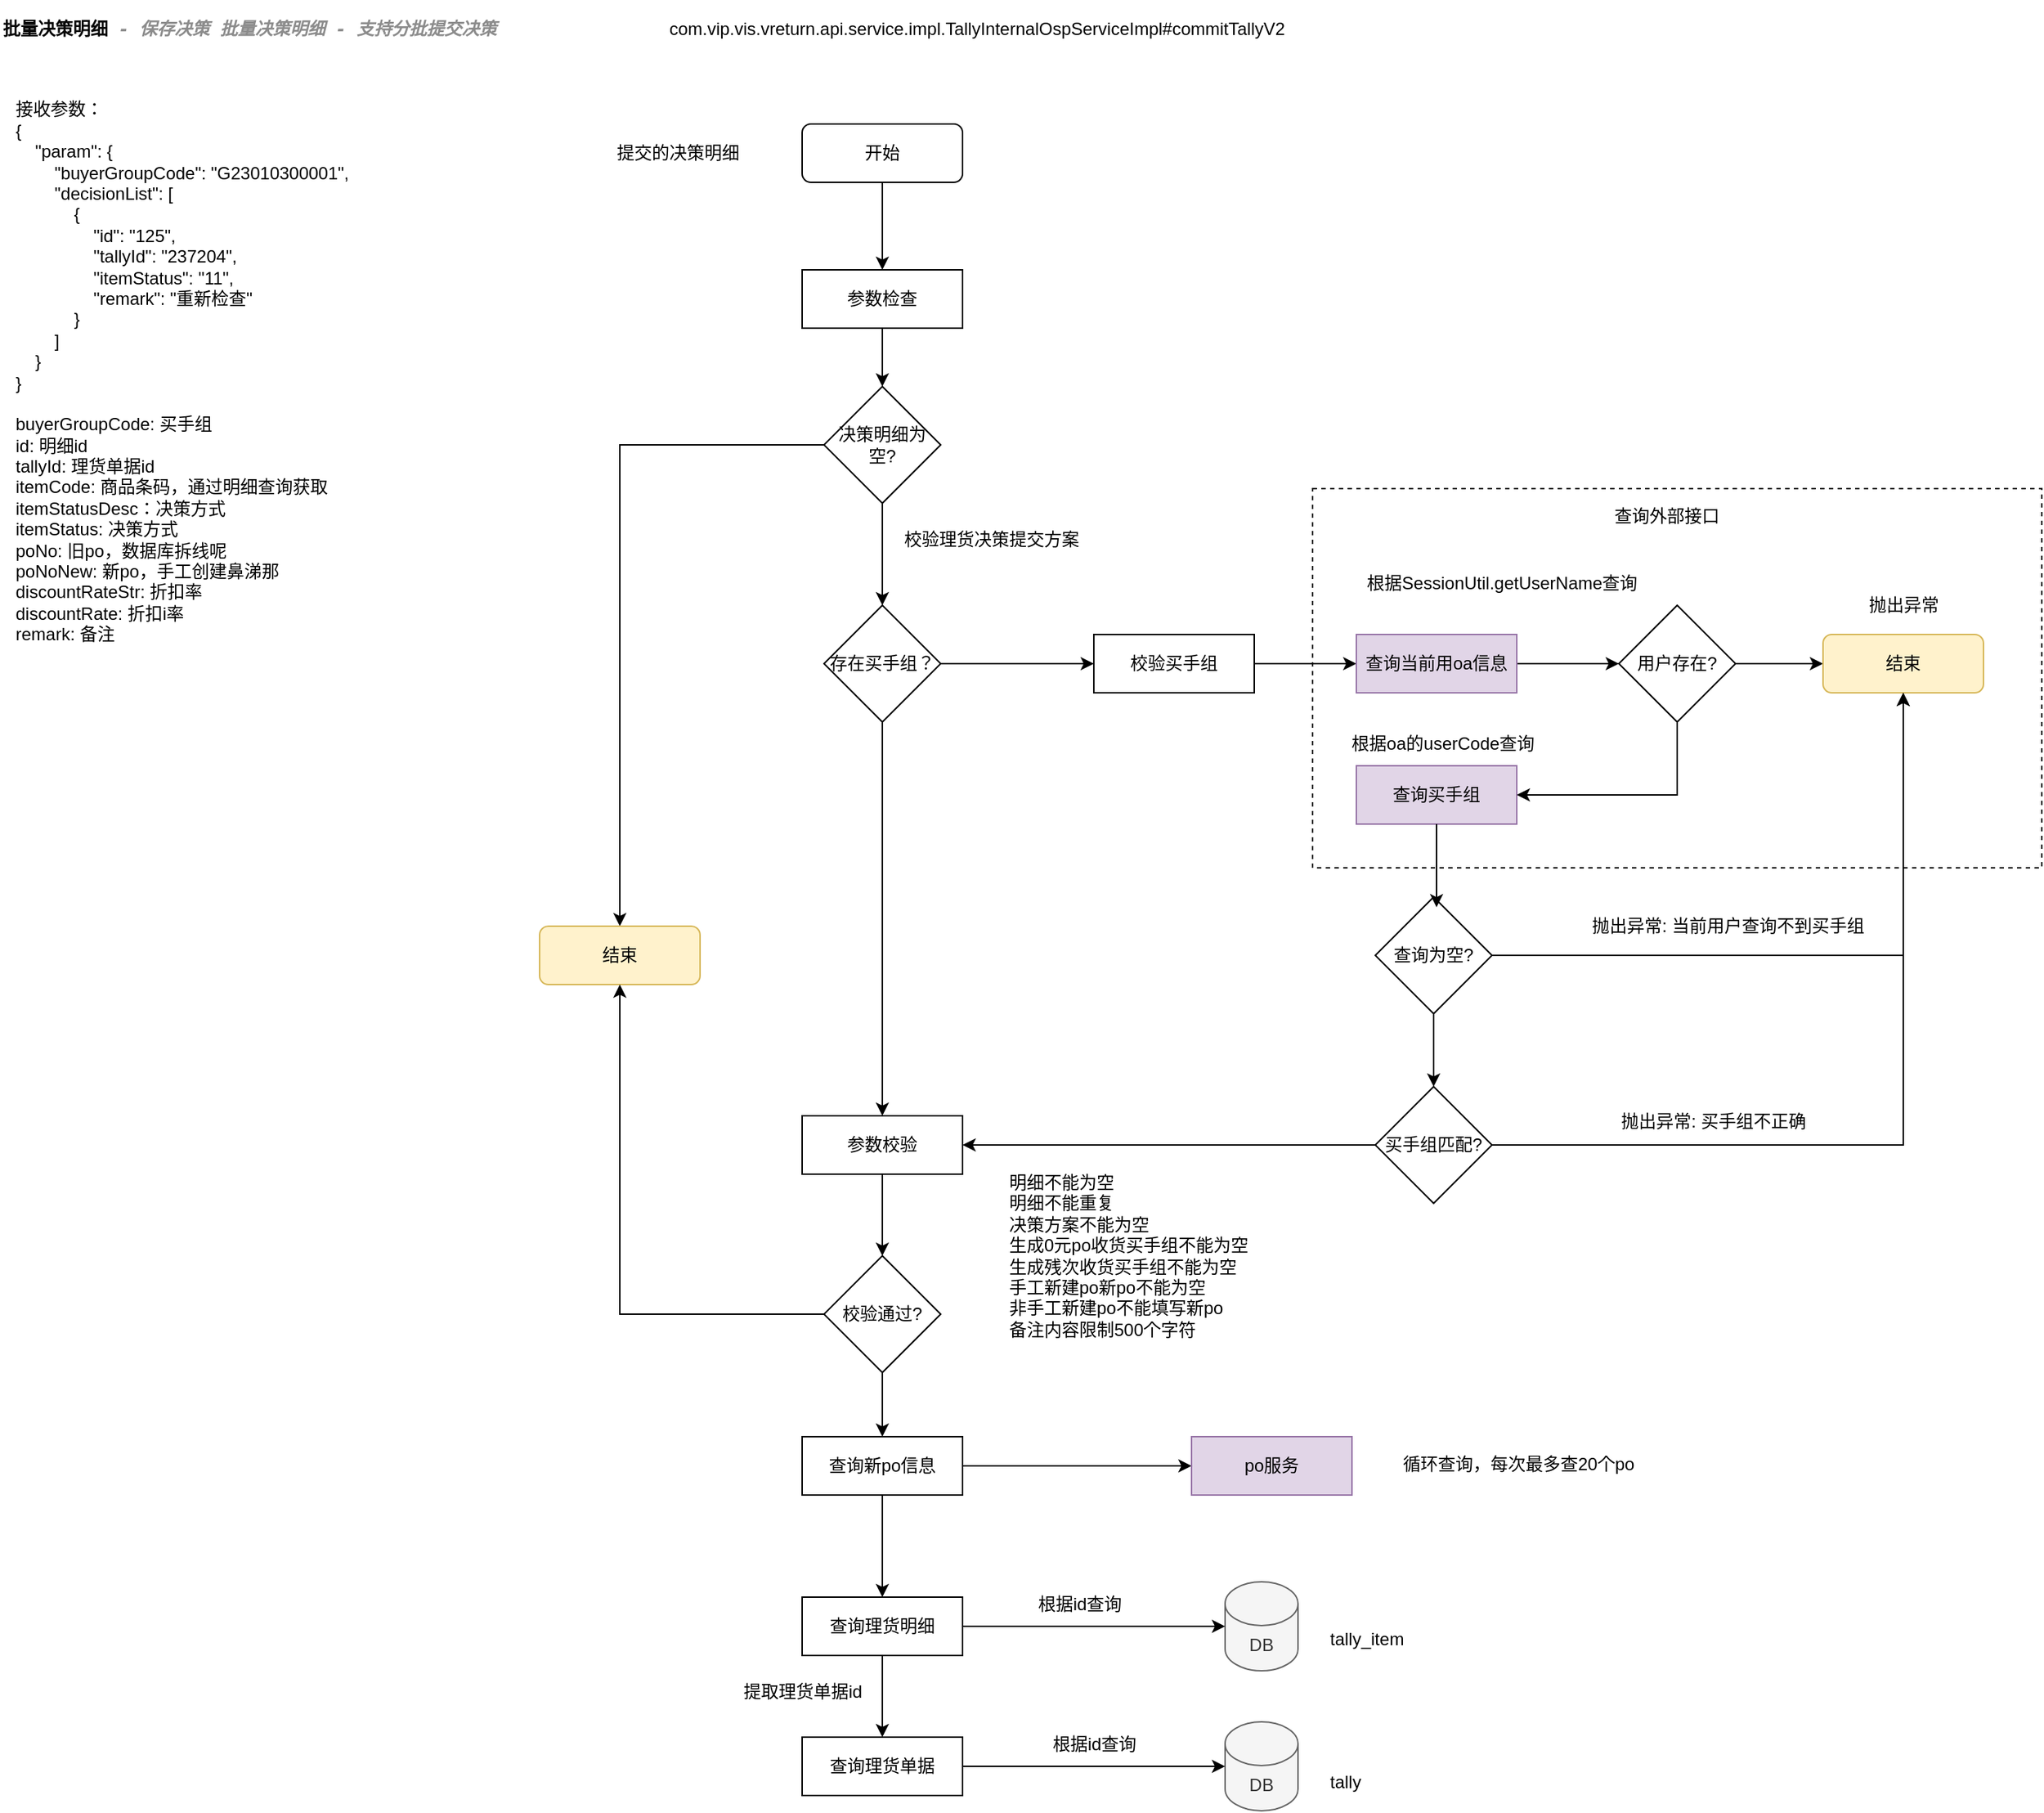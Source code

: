 <mxfile version="22.0.4" type="github" pages="2">
  <diagram name="理货单据明细决策" id="SSeMMiir3edaBHUvej0P">
    <mxGraphModel dx="1434" dy="764" grid="1" gridSize="10" guides="1" tooltips="1" connect="1" arrows="1" fold="1" page="1" pageScale="1" pageWidth="827" pageHeight="1169" math="0" shadow="0">
      <root>
        <mxCell id="0" />
        <mxCell id="1" parent="0" />
        <mxCell id="QteMDIXKet4iBMp_x6c--47" value="" style="group;fillColor=none;dashed=1;strokeColor=default;container=0;" vertex="1" connectable="0" parent="1">
          <mxGeometry x="910" y="350" width="500" height="260" as="geometry" />
        </mxCell>
        <mxCell id="QteMDIXKet4iBMp_x6c--1" value="&lt;pre style=&quot;background-color:#ffffff;color:#080808;font-family:&#39;Courier New&#39;,monospace;font-size:9.0pt;&quot;&gt;&lt;b&gt;批量决策明细 &lt;span style=&quot;color:#8c8c8c;font-style:italic;font-family:&#39;JetBrains Mono&#39;,monospace;&quot;&gt;- &lt;/span&gt;&lt;span style=&quot;color:#8c8c8c;font-style:italic;&quot;&gt;保存决策 批量决策明细 &lt;/span&gt;&lt;span style=&quot;color:#8c8c8c;font-style:italic;font-family:&#39;JetBrains Mono&#39;,monospace;&quot;&gt;- &lt;/span&gt;&lt;span style=&quot;color:#8c8c8c;font-style:italic;&quot;&gt;支持分批提交决策&lt;/span&gt;&lt;/b&gt;&lt;/pre&gt;" style="text;html=1;strokeColor=none;fillColor=none;align=left;verticalAlign=middle;whiteSpace=wrap;rounded=0;" vertex="1" parent="1">
          <mxGeometry x="10" y="20" width="380" height="30" as="geometry" />
        </mxCell>
        <mxCell id="QteMDIXKet4iBMp_x6c--2" value="&lt;div style=&quot;text-align: left;&quot;&gt;&lt;span style=&quot;background-color: initial;&quot;&gt;&lt;br&gt;&lt;/span&gt;&lt;/div&gt;&lt;div style=&quot;text-align: left;&quot;&gt;&lt;span style=&quot;background-color: initial;&quot;&gt;接收参数：&lt;/span&gt;&lt;/div&gt;&lt;div style=&quot;text-align: left;&quot;&gt;&lt;span style=&quot;background-color: initial;&quot;&gt;&lt;div&gt;{&lt;/div&gt;&lt;div&gt;&amp;nbsp; &amp;nbsp; &quot;param&quot;: {&lt;/div&gt;&lt;div&gt;&amp;nbsp; &amp;nbsp; &amp;nbsp; &amp;nbsp; &quot;buyerGroupCode&quot;: &quot;G23010300001&quot;,&lt;/div&gt;&lt;div&gt;&amp;nbsp; &amp;nbsp; &amp;nbsp; &amp;nbsp; &quot;decisionList&quot;: [&lt;/div&gt;&lt;div&gt;&amp;nbsp; &amp;nbsp; &amp;nbsp; &amp;nbsp; &amp;nbsp; &amp;nbsp; {&lt;/div&gt;&lt;div&gt;&amp;nbsp; &amp;nbsp; &amp;nbsp; &amp;nbsp; &amp;nbsp; &amp;nbsp; &amp;nbsp; &amp;nbsp; &quot;id&quot;: &quot;125&quot;,&lt;/div&gt;&lt;div&gt;&amp;nbsp; &amp;nbsp; &amp;nbsp; &amp;nbsp; &amp;nbsp; &amp;nbsp; &amp;nbsp; &amp;nbsp; &quot;tallyId&quot;: &quot;237204&quot;,&lt;/div&gt;&lt;div&gt;&amp;nbsp; &amp;nbsp; &amp;nbsp; &amp;nbsp; &amp;nbsp; &amp;nbsp; &amp;nbsp; &amp;nbsp; &quot;itemStatus&quot;: &quot;11&quot;,&lt;/div&gt;&lt;div&gt;&amp;nbsp; &amp;nbsp; &amp;nbsp; &amp;nbsp; &amp;nbsp; &amp;nbsp; &amp;nbsp; &amp;nbsp; &quot;remark&quot;: &quot;重新检查&quot;&lt;/div&gt;&lt;div&gt;&amp;nbsp; &amp;nbsp; &amp;nbsp; &amp;nbsp; &amp;nbsp; &amp;nbsp; }&lt;/div&gt;&lt;div&gt;&amp;nbsp; &amp;nbsp; &amp;nbsp; &amp;nbsp; ]&lt;/div&gt;&lt;div&gt;&amp;nbsp; &amp;nbsp; }&lt;/div&gt;&lt;div&gt;}&lt;/div&gt;&lt;div&gt;&lt;br&gt;&lt;/div&gt;&lt;/span&gt;&lt;/div&gt;&lt;div style=&quot;text-align: left;&quot;&gt;&lt;span style=&quot;background-color: initial;&quot;&gt;buyerGroupCode: 买手组&lt;/span&gt;&lt;/div&gt;&lt;div style=&quot;text-align: left;&quot;&gt;&lt;span style=&quot;background-color: initial;&quot;&gt;id: 明细id&lt;/span&gt;&lt;/div&gt;&lt;div style=&quot;text-align: left;&quot;&gt;tallyId: 理货单据id&lt;/div&gt;&lt;div style=&quot;text-align: left;&quot;&gt;itemCode: 商品条码，通过明细查询获取&lt;/div&gt;&lt;div style=&quot;text-align: left;&quot;&gt;itemStatusDesc：决策方式&lt;/div&gt;&lt;div style=&quot;text-align: left;&quot;&gt;itemStatus: 决策方式&lt;/div&gt;&lt;div style=&quot;text-align: left;&quot;&gt;poNo: 旧po，数据库拆线呢&lt;/div&gt;&lt;div style=&quot;text-align: left;&quot;&gt;poNoNew: 新po，手工创建鼻涕那&lt;/div&gt;&lt;div style=&quot;text-align: left;&quot;&gt;discountRateStr: 折扣率&lt;/div&gt;&lt;div style=&quot;text-align: left;&quot;&gt;discountRate: 折扣i率&lt;/div&gt;&lt;div style=&quot;text-align: left;&quot;&gt;remark: 备注&lt;/div&gt;&lt;div style=&quot;text-align: left;&quot;&gt;&lt;br&gt;&lt;/div&gt;" style="text;html=1;strokeColor=none;fillColor=none;align=center;verticalAlign=middle;whiteSpace=wrap;rounded=0;" vertex="1" parent="1">
          <mxGeometry x="10" y="60" width="250" height="420" as="geometry" />
        </mxCell>
        <mxCell id="QteMDIXKet4iBMp_x6c--8" style="edgeStyle=orthogonalEdgeStyle;rounded=0;orthogonalLoop=1;jettySize=auto;html=1;" edge="1" parent="1" source="QteMDIXKet4iBMp_x6c--3" target="QteMDIXKet4iBMp_x6c--4">
          <mxGeometry relative="1" as="geometry" />
        </mxCell>
        <mxCell id="QteMDIXKet4iBMp_x6c--3" value="开始" style="rounded=1;whiteSpace=wrap;html=1;" vertex="1" parent="1">
          <mxGeometry x="560" y="100" width="110" height="40" as="geometry" />
        </mxCell>
        <mxCell id="QteMDIXKet4iBMp_x6c--9" style="edgeStyle=orthogonalEdgeStyle;rounded=0;orthogonalLoop=1;jettySize=auto;html=1;entryX=0.5;entryY=0;entryDx=0;entryDy=0;" edge="1" parent="1" source="QteMDIXKet4iBMp_x6c--4" target="QteMDIXKet4iBMp_x6c--6">
          <mxGeometry relative="1" as="geometry" />
        </mxCell>
        <mxCell id="QteMDIXKet4iBMp_x6c--4" value="参数检查" style="rounded=0;whiteSpace=wrap;html=1;" vertex="1" parent="1">
          <mxGeometry x="560" y="200" width="110" height="40" as="geometry" />
        </mxCell>
        <mxCell id="QteMDIXKet4iBMp_x6c--5" value="提交的决策明细" style="text;html=1;strokeColor=none;fillColor=none;align=center;verticalAlign=middle;whiteSpace=wrap;rounded=0;" vertex="1" parent="1">
          <mxGeometry x="430" y="105" width="90" height="30" as="geometry" />
        </mxCell>
        <mxCell id="QteMDIXKet4iBMp_x6c--10" style="edgeStyle=orthogonalEdgeStyle;rounded=0;orthogonalLoop=1;jettySize=auto;html=1;entryX=0.5;entryY=0;entryDx=0;entryDy=0;" edge="1" parent="1" source="QteMDIXKet4iBMp_x6c--6" target="QteMDIXKet4iBMp_x6c--7">
          <mxGeometry relative="1" as="geometry" />
        </mxCell>
        <mxCell id="QteMDIXKet4iBMp_x6c--43" style="edgeStyle=orthogonalEdgeStyle;rounded=0;orthogonalLoop=1;jettySize=auto;html=1;entryX=0.5;entryY=0;entryDx=0;entryDy=0;" edge="1" parent="1" source="QteMDIXKet4iBMp_x6c--6" target="QteMDIXKet4iBMp_x6c--41">
          <mxGeometry relative="1" as="geometry" />
        </mxCell>
        <mxCell id="QteMDIXKet4iBMp_x6c--6" value="决策明细为空?" style="rhombus;whiteSpace=wrap;html=1;" vertex="1" parent="1">
          <mxGeometry x="575" y="280" width="80" height="80" as="geometry" />
        </mxCell>
        <mxCell id="QteMDIXKet4iBMp_x6c--13" style="edgeStyle=orthogonalEdgeStyle;rounded=0;orthogonalLoop=1;jettySize=auto;html=1;" edge="1" parent="1" source="QteMDIXKet4iBMp_x6c--7" target="QteMDIXKet4iBMp_x6c--12">
          <mxGeometry relative="1" as="geometry" />
        </mxCell>
        <mxCell id="QteMDIXKet4iBMp_x6c--55" style="edgeStyle=orthogonalEdgeStyle;rounded=0;orthogonalLoop=1;jettySize=auto;html=1;entryX=0.5;entryY=0;entryDx=0;entryDy=0;" edge="1" parent="1" source="QteMDIXKet4iBMp_x6c--7" target="QteMDIXKet4iBMp_x6c--44">
          <mxGeometry relative="1" as="geometry" />
        </mxCell>
        <mxCell id="QteMDIXKet4iBMp_x6c--7" value="存在买手组？" style="rhombus;whiteSpace=wrap;html=1;" vertex="1" parent="1">
          <mxGeometry x="575" y="430" width="80" height="80" as="geometry" />
        </mxCell>
        <mxCell id="QteMDIXKet4iBMp_x6c--11" value="校验理货决策提交方案" style="text;html=1;strokeColor=none;fillColor=none;align=center;verticalAlign=middle;whiteSpace=wrap;rounded=0;" vertex="1" parent="1">
          <mxGeometry x="620" y="370" width="140" height="30" as="geometry" />
        </mxCell>
        <mxCell id="QteMDIXKet4iBMp_x6c--32" style="edgeStyle=orthogonalEdgeStyle;rounded=0;orthogonalLoop=1;jettySize=auto;html=1;entryX=0;entryY=0.5;entryDx=0;entryDy=0;" edge="1" parent="1" source="QteMDIXKet4iBMp_x6c--12" target="QteMDIXKet4iBMp_x6c--16">
          <mxGeometry relative="1" as="geometry" />
        </mxCell>
        <mxCell id="QteMDIXKet4iBMp_x6c--12" value="校验买手组" style="rounded=0;whiteSpace=wrap;html=1;" vertex="1" parent="1">
          <mxGeometry x="760" y="450" width="110" height="40" as="geometry" />
        </mxCell>
        <mxCell id="QteMDIXKet4iBMp_x6c--24" style="edgeStyle=orthogonalEdgeStyle;rounded=0;orthogonalLoop=1;jettySize=auto;html=1;entryX=0;entryY=0.5;entryDx=0;entryDy=0;" edge="1" parent="1" source="QteMDIXKet4iBMp_x6c--16" target="QteMDIXKet4iBMp_x6c--23">
          <mxGeometry relative="1" as="geometry" />
        </mxCell>
        <mxCell id="QteMDIXKet4iBMp_x6c--16" value="查询当前用oa信息" style="rounded=0;whiteSpace=wrap;html=1;fillColor=#e1d5e7;strokeColor=#9673a6;" vertex="1" parent="1">
          <mxGeometry x="940" y="450" width="110" height="40" as="geometry" />
        </mxCell>
        <mxCell id="QteMDIXKet4iBMp_x6c--17" value="查询买手组" style="rounded=0;whiteSpace=wrap;html=1;fillColor=#e1d5e7;strokeColor=#9673a6;" vertex="1" parent="1">
          <mxGeometry x="940" y="540" width="110" height="40" as="geometry" />
        </mxCell>
        <mxCell id="QteMDIXKet4iBMp_x6c--22" value="根据SessionUtil.getUserName查询" style="text;html=1;strokeColor=none;fillColor=none;align=center;verticalAlign=middle;whiteSpace=wrap;rounded=0;" vertex="1" parent="1">
          <mxGeometry x="940" y="400" width="200" height="30" as="geometry" />
        </mxCell>
        <mxCell id="QteMDIXKet4iBMp_x6c--26" style="edgeStyle=orthogonalEdgeStyle;rounded=0;orthogonalLoop=1;jettySize=auto;html=1;entryX=0;entryY=0.5;entryDx=0;entryDy=0;" edge="1" parent="1" source="QteMDIXKet4iBMp_x6c--23" target="QteMDIXKet4iBMp_x6c--25">
          <mxGeometry relative="1" as="geometry" />
        </mxCell>
        <mxCell id="QteMDIXKet4iBMp_x6c--28" style="edgeStyle=orthogonalEdgeStyle;rounded=0;orthogonalLoop=1;jettySize=auto;html=1;entryX=1;entryY=0.5;entryDx=0;entryDy=0;exitX=0.5;exitY=1;exitDx=0;exitDy=0;" edge="1" parent="1" source="QteMDIXKet4iBMp_x6c--23" target="QteMDIXKet4iBMp_x6c--17">
          <mxGeometry relative="1" as="geometry" />
        </mxCell>
        <mxCell id="QteMDIXKet4iBMp_x6c--23" value="用户存在?" style="rhombus;whiteSpace=wrap;html=1;" vertex="1" parent="1">
          <mxGeometry x="1120" y="430" width="80" height="80" as="geometry" />
        </mxCell>
        <mxCell id="QteMDIXKet4iBMp_x6c--25" value="结束" style="rounded=1;whiteSpace=wrap;html=1;fillColor=#fff2cc;strokeColor=#d6b656;" vertex="1" parent="1">
          <mxGeometry x="1260" y="450" width="110" height="40" as="geometry" />
        </mxCell>
        <mxCell id="QteMDIXKet4iBMp_x6c--27" value="抛出异常" style="text;html=1;strokeColor=none;fillColor=none;align=center;verticalAlign=middle;whiteSpace=wrap;rounded=0;" vertex="1" parent="1">
          <mxGeometry x="1272.5" y="420" width="85" height="20" as="geometry" />
        </mxCell>
        <mxCell id="QteMDIXKet4iBMp_x6c--30" value="根据oa的userCode查询" style="text;html=1;strokeColor=none;fillColor=none;align=center;verticalAlign=middle;whiteSpace=wrap;rounded=0;" vertex="1" parent="1">
          <mxGeometry x="930" y="510" width="139" height="30" as="geometry" />
        </mxCell>
        <mxCell id="QteMDIXKet4iBMp_x6c--35" style="edgeStyle=orthogonalEdgeStyle;rounded=0;orthogonalLoop=1;jettySize=auto;html=1;entryX=0.5;entryY=1;entryDx=0;entryDy=0;" edge="1" parent="1" source="QteMDIXKet4iBMp_x6c--34" target="QteMDIXKet4iBMp_x6c--25">
          <mxGeometry relative="1" as="geometry" />
        </mxCell>
        <mxCell id="QteMDIXKet4iBMp_x6c--52" style="edgeStyle=orthogonalEdgeStyle;rounded=0;orthogonalLoop=1;jettySize=auto;html=1;" edge="1" parent="1" source="QteMDIXKet4iBMp_x6c--34" target="QteMDIXKet4iBMp_x6c--51">
          <mxGeometry relative="1" as="geometry" />
        </mxCell>
        <mxCell id="QteMDIXKet4iBMp_x6c--34" value="查询为空?" style="rhombus;whiteSpace=wrap;html=1;" vertex="1" parent="1">
          <mxGeometry x="953" y="630" width="80" height="80" as="geometry" />
        </mxCell>
        <mxCell id="QteMDIXKet4iBMp_x6c--36" value="抛出异常: 当前用户查询不到买手组" style="text;html=1;strokeColor=none;fillColor=none;align=center;verticalAlign=middle;whiteSpace=wrap;rounded=0;" vertex="1" parent="1">
          <mxGeometry x="1100" y="640" width="190" height="20" as="geometry" />
        </mxCell>
        <mxCell id="QteMDIXKet4iBMp_x6c--37" style="edgeStyle=orthogonalEdgeStyle;rounded=0;orthogonalLoop=1;jettySize=auto;html=1;entryX=0.525;entryY=0.088;entryDx=0;entryDy=0;entryPerimeter=0;" edge="1" parent="1" source="QteMDIXKet4iBMp_x6c--17" target="QteMDIXKet4iBMp_x6c--34">
          <mxGeometry relative="1" as="geometry" />
        </mxCell>
        <mxCell id="QteMDIXKet4iBMp_x6c--41" value="结束" style="rounded=1;whiteSpace=wrap;html=1;fillColor=#fff2cc;strokeColor=#d6b656;" vertex="1" parent="1">
          <mxGeometry x="380" y="650" width="110" height="40" as="geometry" />
        </mxCell>
        <mxCell id="QteMDIXKet4iBMp_x6c--58" style="edgeStyle=orthogonalEdgeStyle;rounded=0;orthogonalLoop=1;jettySize=auto;html=1;entryX=0.5;entryY=0;entryDx=0;entryDy=0;" edge="1" parent="1" source="QteMDIXKet4iBMp_x6c--44" target="QteMDIXKet4iBMp_x6c--57">
          <mxGeometry relative="1" as="geometry" />
        </mxCell>
        <mxCell id="QteMDIXKet4iBMp_x6c--44" value="参数校验" style="rounded=0;whiteSpace=wrap;html=1;" vertex="1" parent="1">
          <mxGeometry x="560" y="780" width="110" height="40" as="geometry" />
        </mxCell>
        <mxCell id="QteMDIXKet4iBMp_x6c--50" value="抛出异常: 买手组不正确" style="text;html=1;strokeColor=none;fillColor=none;align=center;verticalAlign=middle;whiteSpace=wrap;rounded=0;" vertex="1" parent="1">
          <mxGeometry x="1090" y="770.004" width="190" height="28.156" as="geometry" />
        </mxCell>
        <mxCell id="QteMDIXKet4iBMp_x6c--46" value="查询外部接口" style="text;html=1;strokeColor=none;fillColor=none;align=center;verticalAlign=middle;whiteSpace=wrap;rounded=0;" vertex="1" parent="1">
          <mxGeometry x="1106.25" y="359.998" width="93.75" height="18.592" as="geometry" />
        </mxCell>
        <mxCell id="QteMDIXKet4iBMp_x6c--53" style="edgeStyle=orthogonalEdgeStyle;rounded=0;orthogonalLoop=1;jettySize=auto;html=1;" edge="1" parent="1" source="QteMDIXKet4iBMp_x6c--51" target="QteMDIXKet4iBMp_x6c--25">
          <mxGeometry relative="1" as="geometry" />
        </mxCell>
        <mxCell id="QteMDIXKet4iBMp_x6c--54" style="edgeStyle=orthogonalEdgeStyle;rounded=0;orthogonalLoop=1;jettySize=auto;html=1;entryX=1;entryY=0.5;entryDx=0;entryDy=0;" edge="1" parent="1" source="QteMDIXKet4iBMp_x6c--51" target="QteMDIXKet4iBMp_x6c--44">
          <mxGeometry relative="1" as="geometry" />
        </mxCell>
        <mxCell id="QteMDIXKet4iBMp_x6c--51" value="买手组匹配?" style="rhombus;whiteSpace=wrap;html=1;" vertex="1" parent="1">
          <mxGeometry x="953" y="760" width="80" height="80" as="geometry" />
        </mxCell>
        <mxCell id="QteMDIXKet4iBMp_x6c--56" value="明细不能为空&lt;br&gt;明细不能重复&lt;br&gt;决策方案不能为空&lt;br&gt;生成0元po收货买手组不能为空&lt;br&gt;生成残次收货买手组不能为空&lt;br&gt;手工新建po新po不能为空&lt;br&gt;非手工新建po不能填写新po&lt;br&gt;备注内容限制500个字符" style="text;html=1;strokeColor=none;fillColor=none;align=left;verticalAlign=middle;whiteSpace=wrap;rounded=0;" vertex="1" parent="1">
          <mxGeometry x="700" y="820" width="180" height="112" as="geometry" />
        </mxCell>
        <mxCell id="QteMDIXKet4iBMp_x6c--59" style="edgeStyle=orthogonalEdgeStyle;rounded=0;orthogonalLoop=1;jettySize=auto;html=1;entryX=0.5;entryY=1;entryDx=0;entryDy=0;" edge="1" parent="1" source="QteMDIXKet4iBMp_x6c--57" target="QteMDIXKet4iBMp_x6c--41">
          <mxGeometry relative="1" as="geometry" />
        </mxCell>
        <mxCell id="QteMDIXKet4iBMp_x6c--61" style="edgeStyle=orthogonalEdgeStyle;rounded=0;orthogonalLoop=1;jettySize=auto;html=1;" edge="1" parent="1" source="QteMDIXKet4iBMp_x6c--57" target="QteMDIXKet4iBMp_x6c--60">
          <mxGeometry relative="1" as="geometry" />
        </mxCell>
        <mxCell id="QteMDIXKet4iBMp_x6c--57" value="校验通过?" style="rhombus;whiteSpace=wrap;html=1;" vertex="1" parent="1">
          <mxGeometry x="575" y="876" width="80" height="80" as="geometry" />
        </mxCell>
        <mxCell id="QteMDIXKet4iBMp_x6c--63" style="edgeStyle=orthogonalEdgeStyle;rounded=0;orthogonalLoop=1;jettySize=auto;html=1;" edge="1" parent="1" source="QteMDIXKet4iBMp_x6c--60" target="QteMDIXKet4iBMp_x6c--62">
          <mxGeometry relative="1" as="geometry" />
        </mxCell>
        <mxCell id="QteMDIXKet4iBMp_x6c--66" style="edgeStyle=orthogonalEdgeStyle;rounded=0;orthogonalLoop=1;jettySize=auto;html=1;entryX=0.5;entryY=0;entryDx=0;entryDy=0;" edge="1" parent="1" source="QteMDIXKet4iBMp_x6c--60" target="QteMDIXKet4iBMp_x6c--65">
          <mxGeometry relative="1" as="geometry" />
        </mxCell>
        <mxCell id="QteMDIXKet4iBMp_x6c--60" value="查询新po信息" style="rounded=0;whiteSpace=wrap;html=1;" vertex="1" parent="1">
          <mxGeometry x="560" y="1000" width="110" height="40" as="geometry" />
        </mxCell>
        <mxCell id="QteMDIXKet4iBMp_x6c--62" value="po服务" style="rounded=0;whiteSpace=wrap;html=1;fillColor=#e1d5e7;strokeColor=#9673a6;" vertex="1" parent="1">
          <mxGeometry x="827" y="1000" width="110" height="40" as="geometry" />
        </mxCell>
        <mxCell id="QteMDIXKet4iBMp_x6c--64" value="循环查询，每次最多查20个po" style="text;html=1;strokeColor=none;fillColor=none;align=left;verticalAlign=middle;whiteSpace=wrap;rounded=0;" vertex="1" parent="1">
          <mxGeometry x="970" y="1000" width="180" height="38" as="geometry" />
        </mxCell>
        <mxCell id="QteMDIXKet4iBMp_x6c--72" style="edgeStyle=orthogonalEdgeStyle;rounded=0;orthogonalLoop=1;jettySize=auto;html=1;entryX=0.5;entryY=0;entryDx=0;entryDy=0;" edge="1" parent="1" source="QteMDIXKet4iBMp_x6c--65" target="QteMDIXKet4iBMp_x6c--71">
          <mxGeometry relative="1" as="geometry" />
        </mxCell>
        <mxCell id="QteMDIXKet4iBMp_x6c--65" value="查询理货明细" style="rounded=0;whiteSpace=wrap;html=1;" vertex="1" parent="1">
          <mxGeometry x="560" y="1110" width="110" height="40" as="geometry" />
        </mxCell>
        <mxCell id="QteMDIXKet4iBMp_x6c--67" value="DB" style="shape=cylinder3;whiteSpace=wrap;html=1;boundedLbl=1;backgroundOutline=1;size=15;fillColor=#f5f5f5;fontColor=#333333;strokeColor=#666666;" vertex="1" parent="1">
          <mxGeometry x="850" y="1099.5" width="50" height="61" as="geometry" />
        </mxCell>
        <mxCell id="QteMDIXKet4iBMp_x6c--68" style="edgeStyle=orthogonalEdgeStyle;rounded=0;orthogonalLoop=1;jettySize=auto;html=1;entryX=0;entryY=0.5;entryDx=0;entryDy=0;entryPerimeter=0;" edge="1" parent="1" source="QteMDIXKet4iBMp_x6c--65" target="QteMDIXKet4iBMp_x6c--67">
          <mxGeometry relative="1" as="geometry" />
        </mxCell>
        <mxCell id="QteMDIXKet4iBMp_x6c--70" value="根据id查询" style="text;html=1;align=center;verticalAlign=middle;resizable=0;points=[];autosize=1;strokeColor=none;fillColor=none;" vertex="1" parent="1">
          <mxGeometry x="710" y="1099.5" width="80" height="30" as="geometry" />
        </mxCell>
        <mxCell id="QteMDIXKet4iBMp_x6c--71" value="查询理货单据" style="rounded=0;whiteSpace=wrap;html=1;" vertex="1" parent="1">
          <mxGeometry x="560" y="1206" width="110" height="40" as="geometry" />
        </mxCell>
        <mxCell id="QteMDIXKet4iBMp_x6c--73" value="DB" style="shape=cylinder3;whiteSpace=wrap;html=1;boundedLbl=1;backgroundOutline=1;size=15;fillColor=#f5f5f5;fontColor=#333333;strokeColor=#666666;" vertex="1" parent="1">
          <mxGeometry x="850" y="1195.5" width="50" height="61" as="geometry" />
        </mxCell>
        <mxCell id="QteMDIXKet4iBMp_x6c--74" style="edgeStyle=orthogonalEdgeStyle;rounded=0;orthogonalLoop=1;jettySize=auto;html=1;entryX=0;entryY=0.5;entryDx=0;entryDy=0;entryPerimeter=0;" edge="1" parent="1" source="QteMDIXKet4iBMp_x6c--71" target="QteMDIXKet4iBMp_x6c--73">
          <mxGeometry relative="1" as="geometry" />
        </mxCell>
        <mxCell id="QteMDIXKet4iBMp_x6c--76" value="tally" style="text;html=1;strokeColor=none;fillColor=none;align=left;verticalAlign=middle;whiteSpace=wrap;rounded=0;" vertex="1" parent="1">
          <mxGeometry x="920" y="1228" width="60" height="18" as="geometry" />
        </mxCell>
        <mxCell id="QteMDIXKet4iBMp_x6c--77" value="tally_item" style="text;html=1;strokeColor=none;fillColor=none;align=left;verticalAlign=middle;whiteSpace=wrap;rounded=0;" vertex="1" parent="1">
          <mxGeometry x="920" y="1129.5" width="60" height="18" as="geometry" />
        </mxCell>
        <mxCell id="QteMDIXKet4iBMp_x6c--79" value="根据id查询" style="text;html=1;align=center;verticalAlign=middle;resizable=0;points=[];autosize=1;strokeColor=none;fillColor=none;" vertex="1" parent="1">
          <mxGeometry x="720" y="1195.5" width="80" height="30" as="geometry" />
        </mxCell>
        <mxCell id="QteMDIXKet4iBMp_x6c--80" value="提取理货单据id" style="text;html=1;align=center;verticalAlign=middle;resizable=0;points=[];autosize=1;strokeColor=none;fillColor=none;" vertex="1" parent="1">
          <mxGeometry x="510" y="1159.5" width="100" height="30" as="geometry" />
        </mxCell>
        <mxCell id="QteMDIXKet4iBMp_x6c--81" value="com.vip.vis.vreturn.api.service.impl.TallyInternalOspServiceImpl#commitTallyV2" style="text;html=1;strokeColor=none;fillColor=none;align=center;verticalAlign=middle;whiteSpace=wrap;rounded=0;" vertex="1" parent="1">
          <mxGeometry x="470" y="20" width="420" height="30" as="geometry" />
        </mxCell>
      </root>
    </mxGraphModel>
  </diagram>
  <diagram id="IGCWAGiyvfEg2mATdKYU" name="批量上抛商品异常">
    <mxGraphModel dx="1434" dy="764" grid="1" gridSize="10" guides="1" tooltips="1" connect="1" arrows="1" fold="1" page="1" pageScale="1" pageWidth="827" pageHeight="1169" math="0" shadow="0">
      <root>
        <mxCell id="0" />
        <mxCell id="1" parent="0" />
      </root>
    </mxGraphModel>
  </diagram>
</mxfile>
